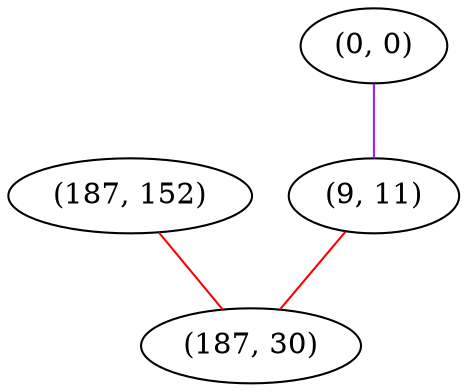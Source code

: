 graph "" {
"(187, 152)";
"(0, 0)";
"(9, 11)";
"(187, 30)";
"(187, 152)" -- "(187, 30)"  [color=red, key=0, weight=1];
"(0, 0)" -- "(9, 11)"  [color=purple, key=0, weight=4];
"(9, 11)" -- "(187, 30)"  [color=red, key=0, weight=1];
}
